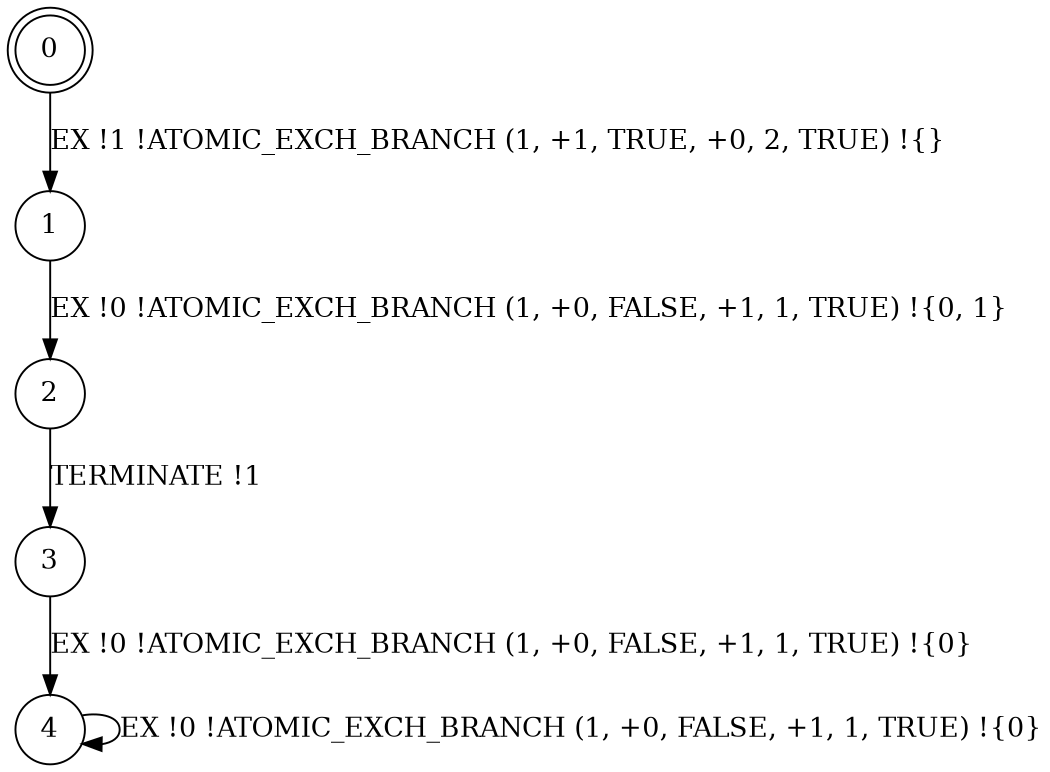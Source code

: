 digraph BCG {
size = "7, 10.5";
center = TRUE;
node [shape = circle];
0 [peripheries = 2];
0 -> 1 [label = "EX !1 !ATOMIC_EXCH_BRANCH (1, +1, TRUE, +0, 2, TRUE) !{}"];
1 -> 2 [label = "EX !0 !ATOMIC_EXCH_BRANCH (1, +0, FALSE, +1, 1, TRUE) !{0, 1}"];
2 -> 3 [label = "TERMINATE !1"];
3 -> 4 [label = "EX !0 !ATOMIC_EXCH_BRANCH (1, +0, FALSE, +1, 1, TRUE) !{0}"];
4 -> 4 [label = "EX !0 !ATOMIC_EXCH_BRANCH (1, +0, FALSE, +1, 1, TRUE) !{0}"];
}
